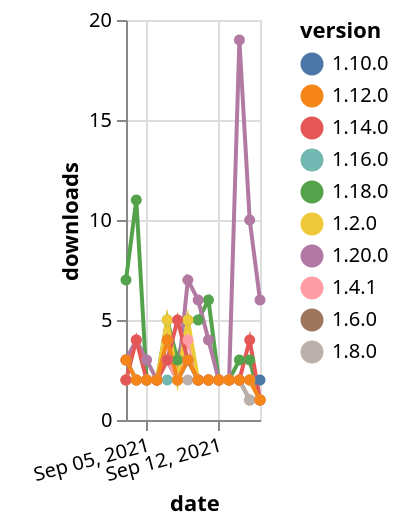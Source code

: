 {"$schema": "https://vega.github.io/schema/vega-lite/v5.json", "description": "A simple bar chart with embedded data.", "data": {"values": [{"date": "2021-09-03", "total": 3822, "delta": 3, "version": "1.6.0"}, {"date": "2021-09-04", "total": 3824, "delta": 2, "version": "1.6.0"}, {"date": "2021-09-05", "total": 3826, "delta": 2, "version": "1.6.0"}, {"date": "2021-09-06", "total": 3828, "delta": 2, "version": "1.6.0"}, {"date": "2021-09-07", "total": 3831, "delta": 3, "version": "1.6.0"}, {"date": "2021-09-08", "total": 3833, "delta": 2, "version": "1.6.0"}, {"date": "2021-09-09", "total": 3836, "delta": 3, "version": "1.6.0"}, {"date": "2021-09-10", "total": 3838, "delta": 2, "version": "1.6.0"}, {"date": "2021-09-11", "total": 3840, "delta": 2, "version": "1.6.0"}, {"date": "2021-09-12", "total": 3842, "delta": 2, "version": "1.6.0"}, {"date": "2021-09-13", "total": 3844, "delta": 2, "version": "1.6.0"}, {"date": "2021-09-14", "total": 3846, "delta": 2, "version": "1.6.0"}, {"date": "2021-09-15", "total": 3847, "delta": 1, "version": "1.6.0"}, {"date": "2021-09-16", "total": 3848, "delta": 1, "version": "1.6.0"}, {"date": "2021-09-03", "total": 1203, "delta": 7, "version": "1.18.0"}, {"date": "2021-09-04", "total": 1214, "delta": 11, "version": "1.18.0"}, {"date": "2021-09-05", "total": 1216, "delta": 2, "version": "1.18.0"}, {"date": "2021-09-06", "total": 1218, "delta": 2, "version": "1.18.0"}, {"date": "2021-09-07", "total": 1223, "delta": 5, "version": "1.18.0"}, {"date": "2021-09-08", "total": 1226, "delta": 3, "version": "1.18.0"}, {"date": "2021-09-09", "total": 1231, "delta": 5, "version": "1.18.0"}, {"date": "2021-09-10", "total": 1236, "delta": 5, "version": "1.18.0"}, {"date": "2021-09-11", "total": 1242, "delta": 6, "version": "1.18.0"}, {"date": "2021-09-12", "total": 1244, "delta": 2, "version": "1.18.0"}, {"date": "2021-09-13", "total": 1246, "delta": 2, "version": "1.18.0"}, {"date": "2021-09-14", "total": 1249, "delta": 3, "version": "1.18.0"}, {"date": "2021-09-15", "total": 1252, "delta": 3, "version": "1.18.0"}, {"date": "2021-09-16", "total": 1253, "delta": 1, "version": "1.18.0"}, {"date": "2021-09-03", "total": 2511, "delta": 2, "version": "1.8.0"}, {"date": "2021-09-04", "total": 2513, "delta": 2, "version": "1.8.0"}, {"date": "2021-09-05", "total": 2515, "delta": 2, "version": "1.8.0"}, {"date": "2021-09-06", "total": 2517, "delta": 2, "version": "1.8.0"}, {"date": "2021-09-07", "total": 2521, "delta": 4, "version": "1.8.0"}, {"date": "2021-09-08", "total": 2523, "delta": 2, "version": "1.8.0"}, {"date": "2021-09-09", "total": 2525, "delta": 2, "version": "1.8.0"}, {"date": "2021-09-10", "total": 2527, "delta": 2, "version": "1.8.0"}, {"date": "2021-09-11", "total": 2529, "delta": 2, "version": "1.8.0"}, {"date": "2021-09-12", "total": 2531, "delta": 2, "version": "1.8.0"}, {"date": "2021-09-13", "total": 2533, "delta": 2, "version": "1.8.0"}, {"date": "2021-09-14", "total": 2535, "delta": 2, "version": "1.8.0"}, {"date": "2021-09-15", "total": 2536, "delta": 1, "version": "1.8.0"}, {"date": "2021-09-16", "total": 2537, "delta": 1, "version": "1.8.0"}, {"date": "2021-09-03", "total": 2211, "delta": 2, "version": "1.10.0"}, {"date": "2021-09-04", "total": 2213, "delta": 2, "version": "1.10.0"}, {"date": "2021-09-05", "total": 2215, "delta": 2, "version": "1.10.0"}, {"date": "2021-09-06", "total": 2217, "delta": 2, "version": "1.10.0"}, {"date": "2021-09-07", "total": 2220, "delta": 3, "version": "1.10.0"}, {"date": "2021-09-08", "total": 2222, "delta": 2, "version": "1.10.0"}, {"date": "2021-09-09", "total": 2225, "delta": 3, "version": "1.10.0"}, {"date": "2021-09-10", "total": 2227, "delta": 2, "version": "1.10.0"}, {"date": "2021-09-11", "total": 2229, "delta": 2, "version": "1.10.0"}, {"date": "2021-09-12", "total": 2231, "delta": 2, "version": "1.10.0"}, {"date": "2021-09-13", "total": 2233, "delta": 2, "version": "1.10.0"}, {"date": "2021-09-14", "total": 2235, "delta": 2, "version": "1.10.0"}, {"date": "2021-09-15", "total": 2237, "delta": 2, "version": "1.10.0"}, {"date": "2021-09-16", "total": 2239, "delta": 2, "version": "1.10.0"}, {"date": "2021-09-03", "total": 329, "delta": 3, "version": "1.20.0"}, {"date": "2021-09-04", "total": 333, "delta": 4, "version": "1.20.0"}, {"date": "2021-09-05", "total": 336, "delta": 3, "version": "1.20.0"}, {"date": "2021-09-06", "total": 338, "delta": 2, "version": "1.20.0"}, {"date": "2021-09-07", "total": 341, "delta": 3, "version": "1.20.0"}, {"date": "2021-09-08", "total": 343, "delta": 2, "version": "1.20.0"}, {"date": "2021-09-09", "total": 350, "delta": 7, "version": "1.20.0"}, {"date": "2021-09-10", "total": 356, "delta": 6, "version": "1.20.0"}, {"date": "2021-09-11", "total": 360, "delta": 4, "version": "1.20.0"}, {"date": "2021-09-12", "total": 362, "delta": 2, "version": "1.20.0"}, {"date": "2021-09-13", "total": 364, "delta": 2, "version": "1.20.0"}, {"date": "2021-09-14", "total": 383, "delta": 19, "version": "1.20.0"}, {"date": "2021-09-15", "total": 393, "delta": 10, "version": "1.20.0"}, {"date": "2021-09-16", "total": 399, "delta": 6, "version": "1.20.0"}, {"date": "2021-09-03", "total": 939, "delta": 2, "version": "1.16.0"}, {"date": "2021-09-04", "total": 941, "delta": 2, "version": "1.16.0"}, {"date": "2021-09-05", "total": 943, "delta": 2, "version": "1.16.0"}, {"date": "2021-09-06", "total": 945, "delta": 2, "version": "1.16.0"}, {"date": "2021-09-07", "total": 947, "delta": 2, "version": "1.16.0"}, {"date": "2021-09-08", "total": 949, "delta": 2, "version": "1.16.0"}, {"date": "2021-09-09", "total": 952, "delta": 3, "version": "1.16.0"}, {"date": "2021-09-10", "total": 954, "delta": 2, "version": "1.16.0"}, {"date": "2021-09-11", "total": 956, "delta": 2, "version": "1.16.0"}, {"date": "2021-09-12", "total": 958, "delta": 2, "version": "1.16.0"}, {"date": "2021-09-13", "total": 960, "delta": 2, "version": "1.16.0"}, {"date": "2021-09-14", "total": 962, "delta": 2, "version": "1.16.0"}, {"date": "2021-09-15", "total": 964, "delta": 2, "version": "1.16.0"}, {"date": "2021-09-16", "total": 965, "delta": 1, "version": "1.16.0"}, {"date": "2021-09-03", "total": 2676, "delta": 2, "version": "1.4.1"}, {"date": "2021-09-04", "total": 2678, "delta": 2, "version": "1.4.1"}, {"date": "2021-09-05", "total": 2680, "delta": 2, "version": "1.4.1"}, {"date": "2021-09-06", "total": 2682, "delta": 2, "version": "1.4.1"}, {"date": "2021-09-07", "total": 2685, "delta": 3, "version": "1.4.1"}, {"date": "2021-09-08", "total": 2687, "delta": 2, "version": "1.4.1"}, {"date": "2021-09-09", "total": 2691, "delta": 4, "version": "1.4.1"}, {"date": "2021-09-10", "total": 2693, "delta": 2, "version": "1.4.1"}, {"date": "2021-09-11", "total": 2695, "delta": 2, "version": "1.4.1"}, {"date": "2021-09-12", "total": 2697, "delta": 2, "version": "1.4.1"}, {"date": "2021-09-13", "total": 2699, "delta": 2, "version": "1.4.1"}, {"date": "2021-09-14", "total": 2701, "delta": 2, "version": "1.4.1"}, {"date": "2021-09-15", "total": 2703, "delta": 2, "version": "1.4.1"}, {"date": "2021-09-16", "total": 2704, "delta": 1, "version": "1.4.1"}, {"date": "2021-09-03", "total": 4461, "delta": 2, "version": "1.2.0"}, {"date": "2021-09-04", "total": 4463, "delta": 2, "version": "1.2.0"}, {"date": "2021-09-05", "total": 4465, "delta": 2, "version": "1.2.0"}, {"date": "2021-09-06", "total": 4467, "delta": 2, "version": "1.2.0"}, {"date": "2021-09-07", "total": 4472, "delta": 5, "version": "1.2.0"}, {"date": "2021-09-08", "total": 4474, "delta": 2, "version": "1.2.0"}, {"date": "2021-09-09", "total": 4479, "delta": 5, "version": "1.2.0"}, {"date": "2021-09-10", "total": 4481, "delta": 2, "version": "1.2.0"}, {"date": "2021-09-11", "total": 4483, "delta": 2, "version": "1.2.0"}, {"date": "2021-09-12", "total": 4485, "delta": 2, "version": "1.2.0"}, {"date": "2021-09-13", "total": 4487, "delta": 2, "version": "1.2.0"}, {"date": "2021-09-14", "total": 4489, "delta": 2, "version": "1.2.0"}, {"date": "2021-09-15", "total": 4491, "delta": 2, "version": "1.2.0"}, {"date": "2021-09-16", "total": 4492, "delta": 1, "version": "1.2.0"}, {"date": "2021-09-03", "total": 2929, "delta": 2, "version": "1.14.0"}, {"date": "2021-09-04", "total": 2933, "delta": 4, "version": "1.14.0"}, {"date": "2021-09-05", "total": 2935, "delta": 2, "version": "1.14.0"}, {"date": "2021-09-06", "total": 2937, "delta": 2, "version": "1.14.0"}, {"date": "2021-09-07", "total": 2940, "delta": 3, "version": "1.14.0"}, {"date": "2021-09-08", "total": 2945, "delta": 5, "version": "1.14.0"}, {"date": "2021-09-09", "total": 2948, "delta": 3, "version": "1.14.0"}, {"date": "2021-09-10", "total": 2950, "delta": 2, "version": "1.14.0"}, {"date": "2021-09-11", "total": 2952, "delta": 2, "version": "1.14.0"}, {"date": "2021-09-12", "total": 2954, "delta": 2, "version": "1.14.0"}, {"date": "2021-09-13", "total": 2956, "delta": 2, "version": "1.14.0"}, {"date": "2021-09-14", "total": 2958, "delta": 2, "version": "1.14.0"}, {"date": "2021-09-15", "total": 2962, "delta": 4, "version": "1.14.0"}, {"date": "2021-09-16", "total": 2963, "delta": 1, "version": "1.14.0"}, {"date": "2021-09-03", "total": 2169, "delta": 3, "version": "1.12.0"}, {"date": "2021-09-04", "total": 2171, "delta": 2, "version": "1.12.0"}, {"date": "2021-09-05", "total": 2173, "delta": 2, "version": "1.12.0"}, {"date": "2021-09-06", "total": 2175, "delta": 2, "version": "1.12.0"}, {"date": "2021-09-07", "total": 2179, "delta": 4, "version": "1.12.0"}, {"date": "2021-09-08", "total": 2181, "delta": 2, "version": "1.12.0"}, {"date": "2021-09-09", "total": 2184, "delta": 3, "version": "1.12.0"}, {"date": "2021-09-10", "total": 2186, "delta": 2, "version": "1.12.0"}, {"date": "2021-09-11", "total": 2188, "delta": 2, "version": "1.12.0"}, {"date": "2021-09-12", "total": 2190, "delta": 2, "version": "1.12.0"}, {"date": "2021-09-13", "total": 2192, "delta": 2, "version": "1.12.0"}, {"date": "2021-09-14", "total": 2194, "delta": 2, "version": "1.12.0"}, {"date": "2021-09-15", "total": 2196, "delta": 2, "version": "1.12.0"}, {"date": "2021-09-16", "total": 2197, "delta": 1, "version": "1.12.0"}]}, "width": "container", "mark": {"type": "line", "point": {"filled": true}}, "encoding": {"x": {"field": "date", "type": "temporal", "timeUnit": "yearmonthdate", "title": "date", "axis": {"labelAngle": -15}}, "y": {"field": "delta", "type": "quantitative", "title": "downloads"}, "color": {"field": "version", "type": "nominal"}, "tooltip": {"field": "delta"}}}